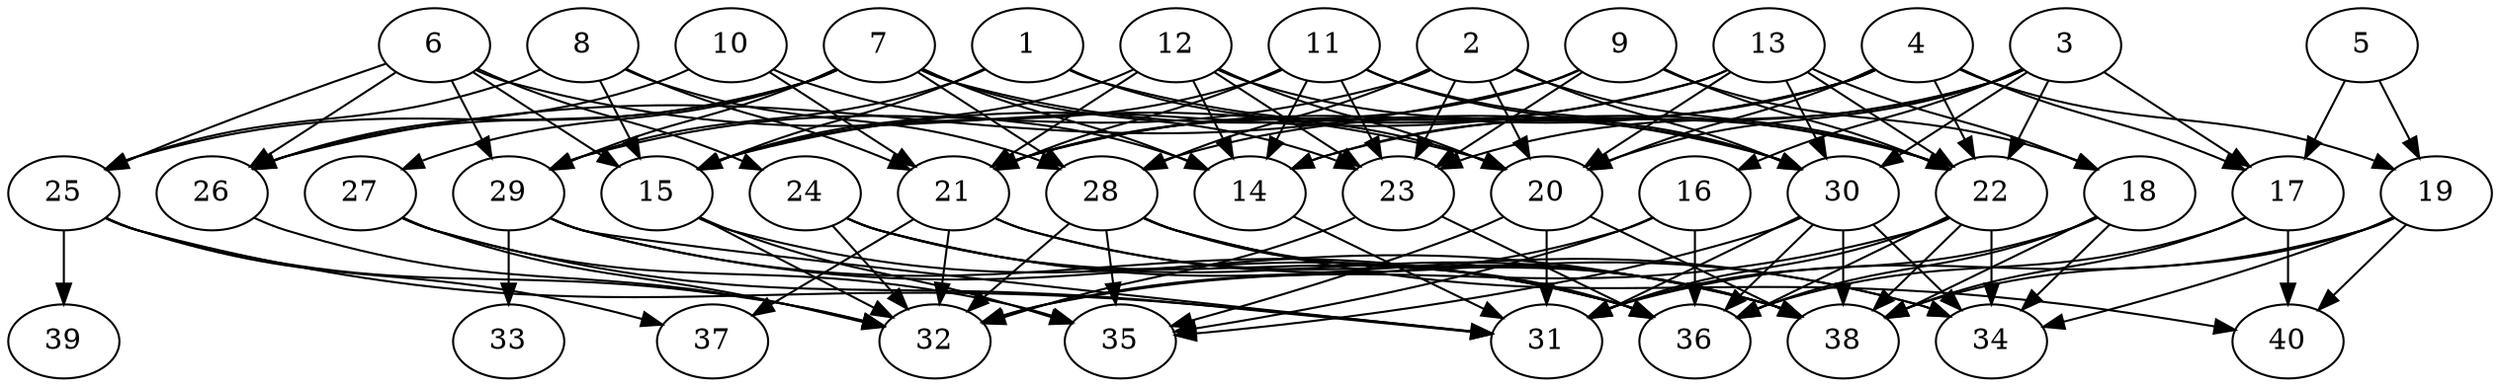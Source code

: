 // DAG automatically generated by daggen at Thu Oct  3 14:06:50 2019
// ./daggen --dot -n 40 --ccr 0.3 --fat 0.7 --regular 0.5 --density 0.6 --mindata 5242880 --maxdata 52428800 
digraph G {
  1 [size="96931840", alpha="0.14", expect_size="29079552"] 
  1 -> 15 [size ="29079552"]
  1 -> 20 [size ="29079552"]
  1 -> 22 [size ="29079552"]
  1 -> 29 [size ="29079552"]
  2 [size="97672533", alpha="0.14", expect_size="29301760"] 
  2 -> 20 [size ="29301760"]
  2 -> 22 [size ="29301760"]
  2 -> 23 [size ="29301760"]
  2 -> 28 [size ="29301760"]
  2 -> 29 [size ="29301760"]
  2 -> 30 [size ="29301760"]
  3 [size="30334293", alpha="0.17", expect_size="9100288"] 
  3 -> 14 [size ="9100288"]
  3 -> 16 [size ="9100288"]
  3 -> 17 [size ="9100288"]
  3 -> 20 [size ="9100288"]
  3 -> 22 [size ="9100288"]
  3 -> 23 [size ="9100288"]
  3 -> 30 [size ="9100288"]
  4 [size="74304853", alpha="0.20", expect_size="22291456"] 
  4 -> 14 [size ="22291456"]
  4 -> 17 [size ="22291456"]
  4 -> 19 [size ="22291456"]
  4 -> 20 [size ="22291456"]
  4 -> 21 [size ="22291456"]
  4 -> 22 [size ="22291456"]
  4 -> 28 [size ="22291456"]
  5 [size="80547840", alpha="0.07", expect_size="24164352"] 
  5 -> 17 [size ="24164352"]
  5 -> 19 [size ="24164352"]
  6 [size="41431040", alpha="0.17", expect_size="12429312"] 
  6 -> 15 [size ="12429312"]
  6 -> 20 [size ="12429312"]
  6 -> 24 [size ="12429312"]
  6 -> 25 [size ="12429312"]
  6 -> 26 [size ="12429312"]
  6 -> 29 [size ="12429312"]
  7 [size="138161493", alpha="0.18", expect_size="41448448"] 
  7 -> 14 [size ="41448448"]
  7 -> 23 [size ="41448448"]
  7 -> 25 [size ="41448448"]
  7 -> 26 [size ="41448448"]
  7 -> 27 [size ="41448448"]
  7 -> 28 [size ="41448448"]
  7 -> 29 [size ="41448448"]
  7 -> 30 [size ="41448448"]
  8 [size="80366933", alpha="0.11", expect_size="24110080"] 
  8 -> 15 [size ="24110080"]
  8 -> 21 [size ="24110080"]
  8 -> 25 [size ="24110080"]
  8 -> 28 [size ="24110080"]
  9 [size="100369067", alpha="0.16", expect_size="30110720"] 
  9 -> 18 [size ="30110720"]
  9 -> 21 [size ="30110720"]
  9 -> 22 [size ="30110720"]
  9 -> 23 [size ="30110720"]
  9 -> 26 [size ="30110720"]
  10 [size="26115413", alpha="0.13", expect_size="7834624"] 
  10 -> 14 [size ="7834624"]
  10 -> 21 [size ="7834624"]
  10 -> 26 [size ="7834624"]
  11 [size="125245440", alpha="0.13", expect_size="37573632"] 
  11 -> 14 [size ="37573632"]
  11 -> 15 [size ="37573632"]
  11 -> 21 [size ="37573632"]
  11 -> 22 [size ="37573632"]
  11 -> 23 [size ="37573632"]
  11 -> 30 [size ="37573632"]
  12 [size="74526720", alpha="0.13", expect_size="22358016"] 
  12 -> 14 [size ="22358016"]
  12 -> 15 [size ="22358016"]
  12 -> 20 [size ="22358016"]
  12 -> 21 [size ="22358016"]
  12 -> 23 [size ="22358016"]
  12 -> 30 [size ="22358016"]
  13 [size="28651520", alpha="0.11", expect_size="8595456"] 
  13 -> 15 [size ="8595456"]
  13 -> 18 [size ="8595456"]
  13 -> 20 [size ="8595456"]
  13 -> 21 [size ="8595456"]
  13 -> 22 [size ="8595456"]
  13 -> 30 [size ="8595456"]
  14 [size="159010133", alpha="0.00", expect_size="47703040"] 
  14 -> 31 [size ="47703040"]
  15 [size="156235093", alpha="0.18", expect_size="46870528"] 
  15 -> 32 [size ="46870528"]
  15 -> 35 [size ="46870528"]
  15 -> 36 [size ="46870528"]
  16 [size="51121493", alpha="0.14", expect_size="15336448"] 
  16 -> 32 [size ="15336448"]
  16 -> 35 [size ="15336448"]
  16 -> 36 [size ="15336448"]
  17 [size="28061013", alpha="0.12", expect_size="8418304"] 
  17 -> 36 [size ="8418304"]
  17 -> 38 [size ="8418304"]
  17 -> 40 [size ="8418304"]
  18 [size="173393920", alpha="0.14", expect_size="52018176"] 
  18 -> 31 [size ="52018176"]
  18 -> 34 [size ="52018176"]
  18 -> 36 [size ="52018176"]
  18 -> 38 [size ="52018176"]
  19 [size="104751787", alpha="0.01", expect_size="31425536"] 
  19 -> 31 [size ="31425536"]
  19 -> 34 [size ="31425536"]
  19 -> 38 [size ="31425536"]
  19 -> 40 [size ="31425536"]
  20 [size="71529813", alpha="0.17", expect_size="21458944"] 
  20 -> 31 [size ="21458944"]
  20 -> 35 [size ="21458944"]
  20 -> 38 [size ="21458944"]
  21 [size="170806613", alpha="0.05", expect_size="51241984"] 
  21 -> 32 [size ="51241984"]
  21 -> 34 [size ="51241984"]
  21 -> 37 [size ="51241984"]
  21 -> 38 [size ="51241984"]
  22 [size="116169387", alpha="0.02", expect_size="34850816"] 
  22 -> 31 [size ="34850816"]
  22 -> 32 [size ="34850816"]
  22 -> 34 [size ="34850816"]
  22 -> 36 [size ="34850816"]
  22 -> 38 [size ="34850816"]
  23 [size="59146240", alpha="0.01", expect_size="17743872"] 
  23 -> 32 [size ="17743872"]
  23 -> 36 [size ="17743872"]
  24 [size="149176320", alpha="0.07", expect_size="44752896"] 
  24 -> 32 [size ="44752896"]
  24 -> 34 [size ="44752896"]
  24 -> 36 [size ="44752896"]
  24 -> 38 [size ="44752896"]
  25 [size="151746560", alpha="0.01", expect_size="45523968"] 
  25 -> 31 [size ="45523968"]
  25 -> 32 [size ="45523968"]
  25 -> 37 [size ="45523968"]
  25 -> 39 [size ="45523968"]
  26 [size="134106453", alpha="0.18", expect_size="40231936"] 
  26 -> 32 [size ="40231936"]
  27 [size="87968427", alpha="0.11", expect_size="26390528"] 
  27 -> 31 [size ="26390528"]
  27 -> 32 [size ="26390528"]
  27 -> 35 [size ="26390528"]
  28 [size="26234880", alpha="0.11", expect_size="7870464"] 
  28 -> 32 [size ="7870464"]
  28 -> 35 [size ="7870464"]
  28 -> 36 [size ="7870464"]
  28 -> 38 [size ="7870464"]
  28 -> 40 [size ="7870464"]
  29 [size="134710613", alpha="0.02", expect_size="40413184"] 
  29 -> 31 [size ="40413184"]
  29 -> 33 [size ="40413184"]
  29 -> 36 [size ="40413184"]
  29 -> 38 [size ="40413184"]
  30 [size="139008000", alpha="0.14", expect_size="41702400"] 
  30 -> 31 [size ="41702400"]
  30 -> 34 [size ="41702400"]
  30 -> 35 [size ="41702400"]
  30 -> 36 [size ="41702400"]
  30 -> 38 [size ="41702400"]
  31 [size="119203840", alpha="0.00", expect_size="35761152"] 
  32 [size="154750293", alpha="0.13", expect_size="46425088"] 
  33 [size="168564053", alpha="0.08", expect_size="50569216"] 
  34 [size="173496320", alpha="0.00", expect_size="52048896"] 
  35 [size="69096107", alpha="0.10", expect_size="20728832"] 
  36 [size="75724800", alpha="0.05", expect_size="22717440"] 
  37 [size="60043947", alpha="0.01", expect_size="18013184"] 
  38 [size="142749013", alpha="0.16", expect_size="42824704"] 
  39 [size="72157867", alpha="0.03", expect_size="21647360"] 
  40 [size="88449707", alpha="0.17", expect_size="26534912"] 
}
